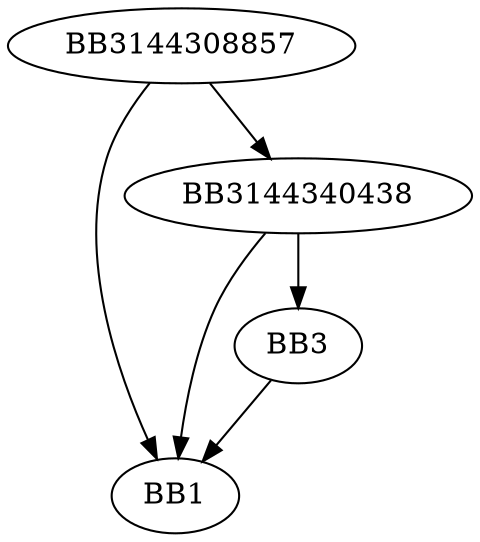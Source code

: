 digraph G{
	BB3144308857->BB1;
	BB3144308857->BB3144340438;
	BB3144340438->BB1;
	BB3144340438->BB3;
	BB3->BB1;
}
